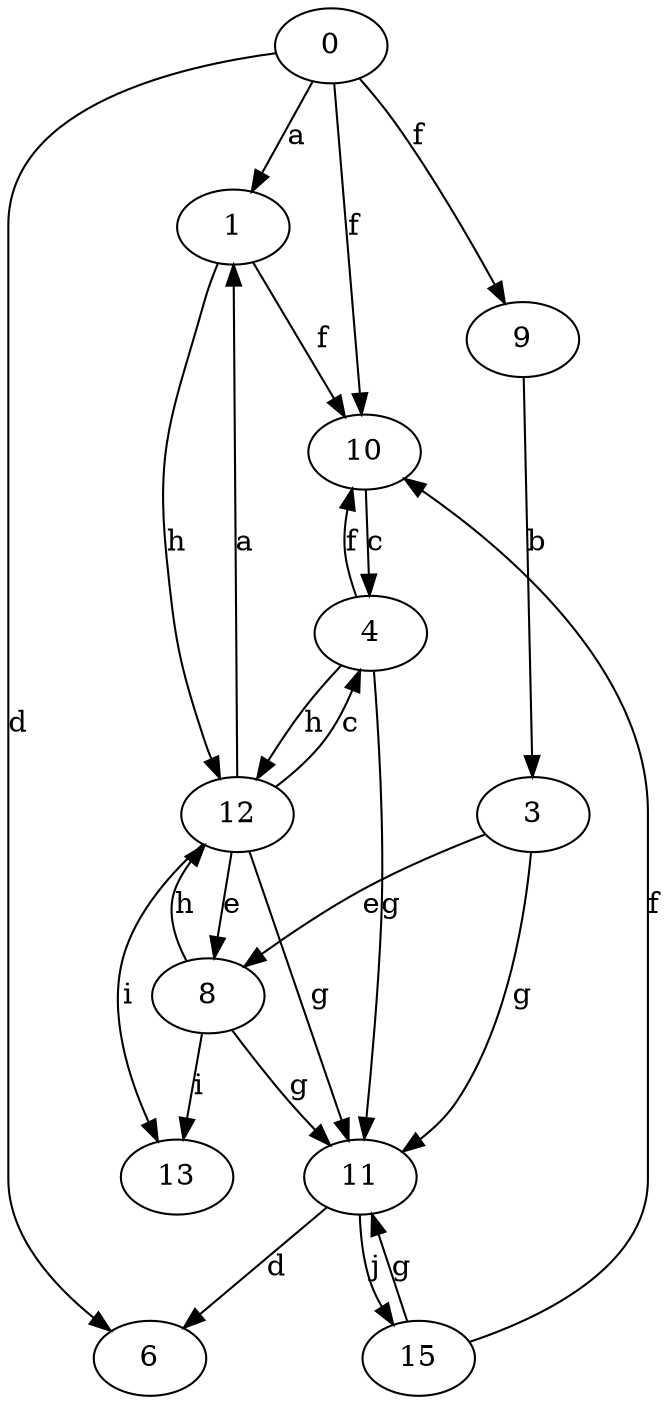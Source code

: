 strict digraph  {
1;
0;
3;
4;
6;
8;
9;
10;
11;
12;
13;
15;
1 -> 10  [label=f];
1 -> 12  [label=h];
0 -> 1  [label=a];
0 -> 6  [label=d];
0 -> 9  [label=f];
0 -> 10  [label=f];
3 -> 8  [label=e];
3 -> 11  [label=g];
4 -> 10  [label=f];
4 -> 11  [label=g];
4 -> 12  [label=h];
8 -> 11  [label=g];
8 -> 12  [label=h];
8 -> 13  [label=i];
9 -> 3  [label=b];
10 -> 4  [label=c];
11 -> 6  [label=d];
11 -> 15  [label=j];
12 -> 1  [label=a];
12 -> 4  [label=c];
12 -> 8  [label=e];
12 -> 11  [label=g];
12 -> 13  [label=i];
15 -> 10  [label=f];
15 -> 11  [label=g];
}
